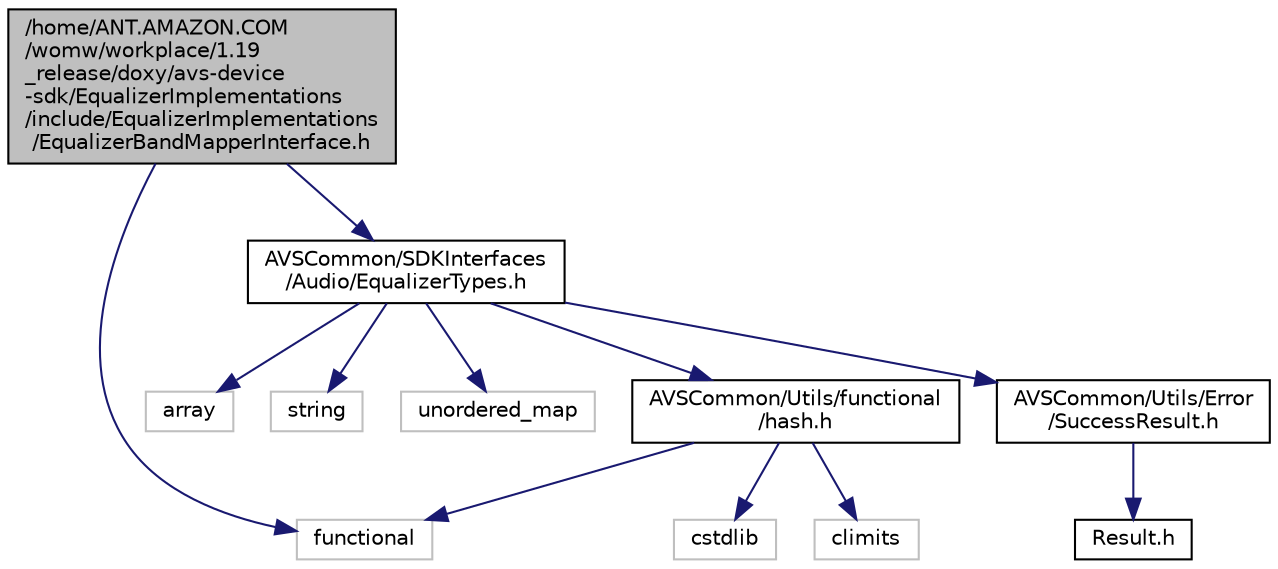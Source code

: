 digraph "/home/ANT.AMAZON.COM/womw/workplace/1.19_release/doxy/avs-device-sdk/EqualizerImplementations/include/EqualizerImplementations/EqualizerBandMapperInterface.h"
{
  edge [fontname="Helvetica",fontsize="10",labelfontname="Helvetica",labelfontsize="10"];
  node [fontname="Helvetica",fontsize="10",shape=record];
  Node0 [label="/home/ANT.AMAZON.COM\l/womw/workplace/1.19\l_release/doxy/avs-device\l-sdk/EqualizerImplementations\l/include/EqualizerImplementations\l/EqualizerBandMapperInterface.h",height=0.2,width=0.4,color="black", fillcolor="grey75", style="filled", fontcolor="black"];
  Node0 -> Node1 [color="midnightblue",fontsize="10",style="solid",fontname="Helvetica"];
  Node1 [label="functional",height=0.2,width=0.4,color="grey75", fillcolor="white", style="filled"];
  Node0 -> Node2 [color="midnightblue",fontsize="10",style="solid",fontname="Helvetica"];
  Node2 [label="AVSCommon/SDKInterfaces\l/Audio/EqualizerTypes.h",height=0.2,width=0.4,color="black", fillcolor="white", style="filled",URL="$_equalizer_types_8h.html"];
  Node2 -> Node3 [color="midnightblue",fontsize="10",style="solid",fontname="Helvetica"];
  Node3 [label="array",height=0.2,width=0.4,color="grey75", fillcolor="white", style="filled"];
  Node2 -> Node4 [color="midnightblue",fontsize="10",style="solid",fontname="Helvetica"];
  Node4 [label="string",height=0.2,width=0.4,color="grey75", fillcolor="white", style="filled"];
  Node2 -> Node5 [color="midnightblue",fontsize="10",style="solid",fontname="Helvetica"];
  Node5 [label="unordered_map",height=0.2,width=0.4,color="grey75", fillcolor="white", style="filled"];
  Node2 -> Node6 [color="midnightblue",fontsize="10",style="solid",fontname="Helvetica"];
  Node6 [label="AVSCommon/Utils/functional\l/hash.h",height=0.2,width=0.4,color="black", fillcolor="white", style="filled",URL="$hash_8h.html"];
  Node6 -> Node7 [color="midnightblue",fontsize="10",style="solid",fontname="Helvetica"];
  Node7 [label="cstdlib",height=0.2,width=0.4,color="grey75", fillcolor="white", style="filled"];
  Node6 -> Node8 [color="midnightblue",fontsize="10",style="solid",fontname="Helvetica"];
  Node8 [label="climits",height=0.2,width=0.4,color="grey75", fillcolor="white", style="filled"];
  Node6 -> Node1 [color="midnightblue",fontsize="10",style="solid",fontname="Helvetica"];
  Node2 -> Node9 [color="midnightblue",fontsize="10",style="solid",fontname="Helvetica"];
  Node9 [label="AVSCommon/Utils/Error\l/SuccessResult.h",height=0.2,width=0.4,color="black", fillcolor="white", style="filled",URL="$_success_result_8h.html"];
  Node9 -> Node10 [color="midnightblue",fontsize="10",style="solid",fontname="Helvetica"];
  Node10 [label="Result.h",height=0.2,width=0.4,color="black", fillcolor="white", style="filled",URL="$_result_8h.html"];
}
